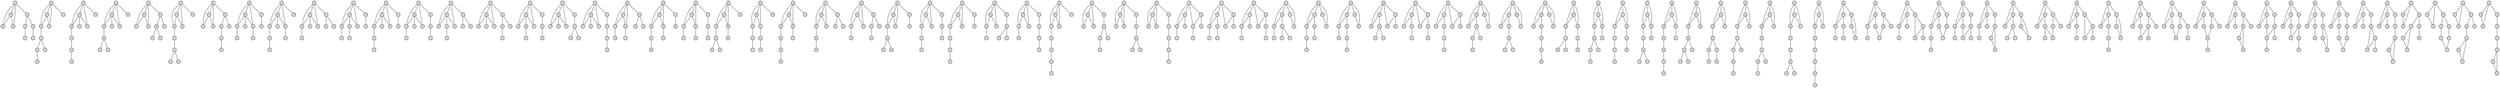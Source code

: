 graph
{
271[shape="circle",height=0.25,style="filled",label=""];
235[shape="circle",height=0.25,style="filled",label=""];
64[shape="circle",height=0.25,style="filled",label=""];
55[shape="circle",height=0.25,style="filled",label=""];
262[shape="circle",height=0.25,style="filled",label=""];
244[shape="circle",height=0.25,style="filled",label=""];
280[shape="circle",height=0.25,style="filled",label=""];
0[shape="circle",height=0.25,style="filled",label=""];
1[shape="circle",height=0.25,style="filled",label=""];
2[shape="circle",height=0.25,style="filled",label=""];
3[shape="circle",height=0.25,style="filled",label=""];
4[shape="circle",height=0.25,style="filled",label=""];
5[shape="circle",height=0.25,style="filled",label=""];
6[shape="circle",height=0.25,style="filled",label=""];
7[shape="circle",height=0.25,style="filled",label=""];
8[shape="circle",height=0.25,style="filled",label=""];
9[shape="circle",height=0.25,style="filled",label=""];
10[shape="circle",height=0.25,style="filled",label=""];
11[shape="circle",height=0.25,style="filled",label=""];
12[shape="circle",height=0.25,style="filled",label=""];
13[shape="circle",height=0.25,style="filled",label=""];
14[shape="circle",height=0.25,style="filled",label=""];
15[shape="circle",height=0.25,style="filled",label=""];
16[shape="circle",height=0.25,style="filled",label=""];
17[shape="circle",height=0.25,style="filled",label=""];
18[shape="circle",height=0.25,style="filled",label=""];
19[shape="circle",height=0.25,style="filled",label=""];
20[shape="circle",height=0.25,style="filled",label=""];
21[shape="circle",height=0.25,style="filled",label=""];
22[shape="circle",height=0.25,style="filled",label=""];
23[shape="circle",height=0.25,style="filled",label=""];
24[shape="circle",height=0.25,style="filled",label=""];
25[shape="circle",height=0.25,style="filled",label=""];
26[shape="circle",height=0.25,style="filled",label=""];
27[shape="circle",height=0.25,style="filled",label=""];
28[shape="circle",height=0.25,style="filled",label=""];
29[shape="circle",height=0.25,style="filled",label=""];
30[shape="circle",height=0.25,style="filled",label=""];
31[shape="circle",height=0.25,style="filled",label=""];
32[shape="circle",height=0.25,style="filled",label=""];
33[shape="circle",height=0.25,style="filled",label=""];
34[shape="circle",height=0.25,style="filled",label=""];
35[shape="circle",height=0.25,style="filled",label=""];
36[shape="circle",height=0.25,style="filled",label=""];
37[shape="circle",height=0.25,style="filled",label=""];
38[shape="circle",height=0.25,style="filled",label=""];
39[shape="circle",height=0.25,style="filled",label=""];
40[shape="circle",height=0.25,style="filled",label=""];
41[shape="circle",height=0.25,style="filled",label=""];
42[shape="circle",height=0.25,style="filled",label=""];
43[shape="circle",height=0.25,style="filled",label=""];
44[shape="circle",height=0.25,style="filled",label=""];
45[shape="circle",height=0.25,style="filled",label=""];
46[shape="circle",height=0.25,style="filled",label=""];
47[shape="circle",height=0.25,style="filled",label=""];
48[shape="circle",height=0.25,style="filled",label=""];
49[shape="circle",height=0.25,style="filled",label=""];
50[shape="circle",height=0.25,style="filled",label=""];
51[shape="circle",height=0.25,style="filled",label=""];
52[shape="circle",height=0.25,style="filled",label=""];
53[shape="circle",height=0.25,style="filled",label=""];
54[shape="circle",height=0.25,style="filled",label=""];
56[shape="circle",height=0.25,style="filled",label=""];
57[shape="circle",height=0.25,style="filled",label=""];
58[shape="circle",height=0.25,style="filled",label=""];
59[shape="circle",height=0.25,style="filled",label=""];
60[shape="circle",height=0.25,style="filled",label=""];
61[shape="circle",height=0.25,style="filled",label=""];
62[shape="circle",height=0.25,style="filled",label=""];
63[shape="circle",height=0.25,style="filled",label=""];
65[shape="circle",height=0.25,style="filled",label=""];
66[shape="circle",height=0.25,style="filled",label=""];
67[shape="circle",height=0.25,style="filled",label=""];
68[shape="circle",height=0.25,style="filled",label=""];
69[shape="circle",height=0.25,style="filled",label=""];
70[shape="circle",height=0.25,style="filled",label=""];
71[shape="circle",height=0.25,style="filled",label=""];
72[shape="circle",height=0.25,style="filled",label=""];
73[shape="circle",height=0.25,style="filled",label=""];
74[shape="circle",height=0.25,style="filled",label=""];
75[shape="circle",height=0.25,style="filled",label=""];
76[shape="circle",height=0.25,style="filled",label=""];
77[shape="circle",height=0.25,style="filled",label=""];
78[shape="circle",height=0.25,style="filled",label=""];
79[shape="circle",height=0.25,style="filled",label=""];
80[shape="circle",height=0.25,style="filled",label=""];
81[shape="circle",height=0.25,style="filled",label=""];
82[shape="circle",height=0.25,style="filled",label=""];
83[shape="circle",height=0.25,style="filled",label=""];
84[shape="circle",height=0.25,style="filled",label=""];
85[shape="circle",height=0.25,style="filled",label=""];
86[shape="circle",height=0.25,style="filled",label=""];
87[shape="circle",height=0.25,style="filled",label=""];
88[shape="circle",height=0.25,style="filled",label=""];
89[shape="circle",height=0.25,style="filled",label=""];
90[shape="circle",height=0.25,style="filled",label=""];
91[shape="circle",height=0.25,style="filled",label=""];
92[shape="circle",height=0.25,style="filled",label=""];
93[shape="circle",height=0.25,style="filled",label=""];
94[shape="circle",height=0.25,style="filled",label=""];
95[shape="circle",height=0.25,style="filled",label=""];
96[shape="circle",height=0.25,style="filled",label=""];
97[shape="circle",height=0.25,style="filled",label=""];
98[shape="circle",height=0.25,style="filled",label=""];
99[shape="circle",height=0.25,style="filled",label=""];
100[shape="circle",height=0.25,style="filled",label=""];
101[shape="circle",height=0.25,style="filled",label=""];
102[shape="circle",height=0.25,style="filled",label=""];
103[shape="circle",height=0.25,style="filled",label=""];
104[shape="circle",height=0.25,style="filled",label=""];
105[shape="circle",height=0.25,style="filled",label=""];
106[shape="circle",height=0.25,style="filled",label=""];
107[shape="circle",height=0.25,style="filled",label=""];
108[shape="circle",height=0.25,style="filled",label=""];
109[shape="circle",height=0.25,style="filled",label=""];
110[shape="circle",height=0.25,style="filled",label=""];
111[shape="circle",height=0.25,style="filled",label=""];
112[shape="circle",height=0.25,style="filled",label=""];
113[shape="circle",height=0.25,style="filled",label=""];
114[shape="circle",height=0.25,style="filled",label=""];
115[shape="circle",height=0.25,style="filled",label=""];
116[shape="circle",height=0.25,style="filled",label=""];
117[shape="circle",height=0.25,style="filled",label=""];
118[shape="circle",height=0.25,style="filled",label=""];
119[shape="circle",height=0.25,style="filled",label=""];
120[shape="circle",height=0.25,style="filled",label=""];
121[shape="circle",height=0.25,style="filled",label=""];
122[shape="circle",height=0.25,style="filled",label=""];
123[shape="circle",height=0.25,style="filled",label=""];
124[shape="circle",height=0.25,style="filled",label=""];
125[shape="circle",height=0.25,style="filled",label=""];
126[shape="circle",height=0.25,style="filled",label=""];
127[shape="circle",height=0.25,style="filled",label=""];
128[shape="circle",height=0.25,style="filled",label=""];
129[shape="circle",height=0.25,style="filled",label=""];
130[shape="circle",height=0.25,style="filled",label=""];
131[shape="circle",height=0.25,style="filled",label=""];
132[shape="circle",height=0.25,style="filled",label=""];
133[shape="circle",height=0.25,style="filled",label=""];
134[shape="circle",height=0.25,style="filled",label=""];
135[shape="circle",height=0.25,style="filled",label=""];
136[shape="circle",height=0.25,style="filled",label=""];
137[shape="circle",height=0.25,style="filled",label=""];
138[shape="circle",height=0.25,style="filled",label=""];
139[shape="circle",height=0.25,style="filled",label=""];
140[shape="circle",height=0.25,style="filled",label=""];
141[shape="circle",height=0.25,style="filled",label=""];
142[shape="circle",height=0.25,style="filled",label=""];
143[shape="circle",height=0.25,style="filled",label=""];
144[shape="circle",height=0.25,style="filled",label=""];
145[shape="circle",height=0.25,style="filled",label=""];
146[shape="circle",height=0.25,style="filled",label=""];
147[shape="circle",height=0.25,style="filled",label=""];
148[shape="circle",height=0.25,style="filled",label=""];
149[shape="circle",height=0.25,style="filled",label=""];
150[shape="circle",height=0.25,style="filled",label=""];
151[shape="circle",height=0.25,style="filled",label=""];
152[shape="circle",height=0.25,style="filled",label=""];
153[shape="circle",height=0.25,style="filled",label=""];
154[shape="circle",height=0.25,style="filled",label=""];
155[shape="circle",height=0.25,style="filled",label=""];
156[shape="circle",height=0.25,style="filled",label=""];
157[shape="circle",height=0.25,style="filled",label=""];
158[shape="circle",height=0.25,style="filled",label=""];
159[shape="circle",height=0.25,style="filled",label=""];
160[shape="circle",height=0.25,style="filled",label=""];
161[shape="circle",height=0.25,style="filled",label=""];
162[shape="circle",height=0.25,style="filled",label=""];
163[shape="circle",height=0.25,style="filled",label=""];
164[shape="circle",height=0.25,style="filled",label=""];
165[shape="circle",height=0.25,style="filled",label=""];
166[shape="circle",height=0.25,style="filled",label=""];
167[shape="circle",height=0.25,style="filled",label=""];
168[shape="circle",height=0.25,style="filled",label=""];
169[shape="circle",height=0.25,style="filled",label=""];
170[shape="circle",height=0.25,style="filled",label=""];
171[shape="circle",height=0.25,style="filled",label=""];
172[shape="circle",height=0.25,style="filled",label=""];
173[shape="circle",height=0.25,style="filled",label=""];
174[shape="circle",height=0.25,style="filled",label=""];
175[shape="circle",height=0.25,style="filled",label=""];
176[shape="circle",height=0.25,style="filled",label=""];
177[shape="circle",height=0.25,style="filled",label=""];
178[shape="circle",height=0.25,style="filled",label=""];
179[shape="circle",height=0.25,style="filled",label=""];
180[shape="circle",height=0.25,style="filled",label=""];
181[shape="circle",height=0.25,style="filled",label=""];
182[shape="circle",height=0.25,style="filled",label=""];
183[shape="circle",height=0.25,style="filled",label=""];
184[shape="circle",height=0.25,style="filled",label=""];
185[shape="circle",height=0.25,style="filled",label=""];
186[shape="circle",height=0.25,style="filled",label=""];
187[shape="circle",height=0.25,style="filled",label=""];
188[shape="circle",height=0.25,style="filled",label=""];
189[shape="circle",height=0.25,style="filled",label=""];
190[shape="circle",height=0.25,style="filled",label=""];
191[shape="circle",height=0.25,style="filled",label=""];
192[shape="circle",height=0.25,style="filled",label=""];
193[shape="circle",height=0.25,style="filled",label=""];
194[shape="circle",height=0.25,style="filled",label=""];
195[shape="circle",height=0.25,style="filled",label=""];
196[shape="circle",height=0.25,style="filled",label=""];
197[shape="circle",height=0.25,style="filled",label=""];
198[shape="circle",height=0.25,style="filled",label=""];
199[shape="circle",height=0.25,style="filled",label=""];
200[shape="circle",height=0.25,style="filled",label=""];
201[shape="circle",height=0.25,style="filled",label=""];
202[shape="circle",height=0.25,style="filled",label=""];
203[shape="circle",height=0.25,style="filled",label=""];
204[shape="circle",height=0.25,style="filled",label=""];
205[shape="circle",height=0.25,style="filled",label=""];
206[shape="circle",height=0.25,style="filled",label=""];
207[shape="circle",height=0.25,style="filled",label=""];
208[shape="circle",height=0.25,style="filled",label=""];
209[shape="circle",height=0.25,style="filled",label=""];
210[shape="circle",height=0.25,style="filled",label=""];
211[shape="circle",height=0.25,style="filled",label=""];
212[shape="circle",height=0.25,style="filled",label=""];
213[shape="circle",height=0.25,style="filled",label=""];
214[shape="circle",height=0.25,style="filled",label=""];
215[shape="circle",height=0.25,style="filled",label=""];
216[shape="circle",height=0.25,style="filled",label=""];
217[shape="circle",height=0.25,style="filled",label=""];
218[shape="circle",height=0.25,style="filled",label=""];
219[shape="circle",height=0.25,style="filled",label=""];
220[shape="circle",height=0.25,style="filled",label=""];
221[shape="circle",height=0.25,style="filled",label=""];
222[shape="circle",height=0.25,style="filled",label=""];
223[shape="circle",height=0.25,style="filled",label=""];
224[shape="circle",height=0.25,style="filled",label=""];
225[shape="circle",height=0.25,style="filled",label=""];
226[shape="circle",height=0.25,style="filled",label=""];
227[shape="circle",height=0.25,style="filled",label=""];
228[shape="circle",height=0.25,style="filled",label=""];
229[shape="circle",height=0.25,style="filled",label=""];
230[shape="circle",height=0.25,style="filled",label=""];
231[shape="circle",height=0.25,style="filled",label=""];
232[shape="circle",height=0.25,style="filled",label=""];
233[shape="circle",height=0.25,style="filled",label=""];
234[shape="circle",height=0.25,style="filled",label=""];
236[shape="circle",height=0.25,style="filled",label=""];
237[shape="circle",height=0.25,style="filled",label=""];
238[shape="circle",height=0.25,style="filled",label=""];
239[shape="circle",height=0.25,style="filled",label=""];
240[shape="circle",height=0.25,style="filled",label=""];
241[shape="circle",height=0.25,style="filled",label=""];
242[shape="circle",height=0.25,style="filled",label=""];
243[shape="circle",height=0.25,style="filled",label=""];
245[shape="circle",height=0.25,style="filled",label=""];
246[shape="circle",height=0.25,style="filled",label=""];
247[shape="circle",height=0.25,style="filled",label=""];
248[shape="circle",height=0.25,style="filled",label=""];
249[shape="circle",height=0.25,style="filled",label=""];
250[shape="circle",height=0.25,style="filled",label=""];
251[shape="circle",height=0.25,style="filled",label=""];
252[shape="circle",height=0.25,style="filled",label=""];
253[shape="circle",height=0.25,style="filled",label=""];
254[shape="circle",height=0.25,style="filled",label=""];
255[shape="circle",height=0.25,style="filled",label=""];
256[shape="circle",height=0.25,style="filled",label=""];
257[shape="circle",height=0.25,style="filled",label=""];
258[shape="circle",height=0.25,style="filled",label=""];
259[shape="circle",height=0.25,style="filled",label=""];
260[shape="circle",height=0.25,style="filled",label=""];
261[shape="circle",height=0.25,style="filled",label=""];
263[shape="circle",height=0.25,style="filled",label=""];
264[shape="circle",height=0.25,style="filled",label=""];
265[shape="circle",height=0.25,style="filled",label=""];
266[shape="circle",height=0.25,style="filled",label=""];
267[shape="circle",height=0.25,style="filled",label=""];
268[shape="circle",height=0.25,style="filled",label=""];
269[shape="circle",height=0.25,style="filled",label=""];
270[shape="circle",height=0.25,style="filled",label=""];
272[shape="circle",height=0.25,style="filled",label=""];
273[shape="circle",height=0.25,style="filled",label=""];
274[shape="circle",height=0.25,style="filled",label=""];
275[shape="circle",height=0.25,style="filled",label=""];
276[shape="circle",height=0.25,style="filled",label=""];
277[shape="circle",height=0.25,style="filled",label=""];
278[shape="circle",height=0.25,style="filled",label=""];
279[shape="circle",height=0.25,style="filled",label=""];
281[shape="circle",height=0.25,style="filled",label=""];
282[shape="circle",height=0.25,style="filled",label=""];
283[shape="circle",height=0.25,style="filled",label=""];
284[shape="circle",height=0.25,style="filled",label=""];
285[shape="circle",height=0.25,style="filled",label=""];
286[shape="circle",height=0.25,style="filled",label=""];
287[shape="circle",height=0.25,style="filled",label=""];
288[shape="circle",height=0.25,style="filled",label=""];
289[shape="circle",height=0.25,style="filled",label=""];
290[shape="circle",height=0.25,style="filled",label=""];
291[shape="circle",height=0.25,style="filled",label=""];
292[shape="circle",height=0.25,style="filled",label=""];
293[shape="circle",height=0.25,style="filled",label=""];
294[shape="circle",height=0.25,style="filled",label=""];
295[shape="circle",height=0.25,style="filled",label=""];
296[shape="circle",height=0.25,style="filled",label=""];
297[shape="circle",height=0.25,style="filled",label=""];
298[shape="circle",height=0.25,style="filled",label=""];
299[shape="circle",height=0.25,style="filled",label=""];
300[shape="circle",height=0.25,style="filled",label=""];
301[shape="circle",height=0.25,style="filled",label=""];
302[shape="circle",height=0.25,style="filled",label=""];
303[shape="circle",height=0.25,style="filled",label=""];
304[shape="circle",height=0.25,style="filled",label=""];
305[shape="circle",height=0.25,style="filled",label=""];
306[shape="circle",height=0.25,style="filled",label=""];
307[shape="circle",height=0.25,style="filled",label=""];
308[shape="circle",height=0.25,style="filled",label=""];
309[shape="circle",height=0.25,style="filled",label=""];
310[shape="circle",height=0.25,style="filled",label=""];
311[shape="circle",height=0.25,style="filled",label=""];
312[shape="circle",height=0.25,style="filled",label=""];
313[shape="circle",height=0.25,style="filled",label=""];
314[shape="circle",height=0.25,style="filled",label=""];
315[shape="circle",height=0.25,style="filled",label=""];
316[shape="circle",height=0.25,style="filled",label=""];
317[shape="circle",height=0.25,style="filled",label=""];
318[shape="circle",height=0.25,style="filled",label=""];
319[shape="circle",height=0.25,style="filled",label=""];
320[shape="circle",height=0.25,style="filled",label=""];
321[shape="circle",height=0.25,style="filled",label=""];
322[shape="circle",height=0.25,style="filled",label=""];
323[shape="circle",height=0.25,style="filled",label=""];
324[shape="circle",height=0.25,style="filled",label=""];
325[shape="circle",height=0.25,style="filled",label=""];
326[shape="circle",height=0.25,style="filled",label=""];
327[shape="circle",height=0.25,style="filled",label=""];
328[shape="circle",height=0.25,style="filled",label=""];
329[shape="circle",height=0.25,style="filled",label=""];
330[shape="circle",height=0.25,style="filled",label=""];
331[shape="circle",height=0.25,style="filled",label=""];
332[shape="circle",height=0.25,style="filled",label=""];
333[shape="circle",height=0.25,style="filled",label=""];
334[shape="circle",height=0.25,style="filled",label=""];
335[shape="circle",height=0.25,style="filled",label=""];
336[shape="circle",height=0.25,style="filled",label=""];
337[shape="circle",height=0.25,style="filled",label=""];
338[shape="circle",height=0.25,style="filled",label=""];
339[shape="circle",height=0.25,style="filled",label=""];
340[shape="circle",height=0.25,style="filled",label=""];
341[shape="circle",height=0.25,style="filled",label=""];
342[shape="circle",height=0.25,style="filled",label=""];
343[shape="circle",height=0.25,style="filled",label=""];
344[shape="circle",height=0.25,style="filled",label=""];
345[shape="circle",height=0.25,style="filled",label=""];
346[shape="circle",height=0.25,style="filled",label=""];
347[shape="circle",height=0.25,style="filled",label=""];
348[shape="circle",height=0.25,style="filled",label=""];
349[shape="circle",height=0.25,style="filled",label=""];
350[shape="circle",height=0.25,style="filled",label=""];
351[shape="circle",height=0.25,style="filled",label=""];
352[shape="circle",height=0.25,style="filled",label=""];
353[shape="circle",height=0.25,style="filled",label=""];
354[shape="circle",height=0.25,style="filled",label=""];
355[shape="circle",height=0.25,style="filled",label=""];
356[shape="circle",height=0.25,style="filled",label=""];
357[shape="circle",height=0.25,style="filled",label=""];
358[shape="circle",height=0.25,style="filled",label=""];
359[shape="circle",height=0.25,style="filled",label=""];
360[shape="circle",height=0.25,style="filled",label=""];
361[shape="circle",height=0.25,style="filled",label=""];
362[shape="circle",height=0.25,style="filled",label=""];
363[shape="circle",height=0.25,style="filled",label=""];
364[shape="circle",height=0.25,style="filled",label=""];
365[shape="circle",height=0.25,style="filled",label=""];
366[shape="circle",height=0.25,style="filled",label=""];
367[shape="circle",height=0.25,style="filled",label=""];
368[shape="circle",height=0.25,style="filled",label=""];
369[shape="circle",height=0.25,style="filled",label=""];
370[shape="circle",height=0.25,style="filled",label=""];
371[shape="circle",height=0.25,style="filled",label=""];
372[shape="circle",height=0.25,style="filled",label=""];
373[shape="circle",height=0.25,style="filled",label=""];
374[shape="circle",height=0.25,style="filled",label=""];
375[shape="circle",height=0.25,style="filled",label=""];
376[shape="circle",height=0.25,style="filled",label=""];
377[shape="circle",height=0.25,style="filled",label=""];
378[shape="circle",height=0.25,style="filled",label=""];
379[shape="circle",height=0.25,style="filled",label=""];
380[shape="circle",height=0.25,style="filled",label=""];
381[shape="circle",height=0.25,style="filled",label=""];
382[shape="circle",height=0.25,style="filled",label=""];
383[shape="circle",height=0.25,style="filled",label=""];
384[shape="circle",height=0.25,style="filled",label=""];
385[shape="circle",height=0.25,style="filled",label=""];
386[shape="circle",height=0.25,style="filled",label=""];
387[shape="circle",height=0.25,style="filled",label=""];
388[shape="circle",height=0.25,style="filled",label=""];
389[shape="circle",height=0.25,style="filled",label=""];
390[shape="circle",height=0.25,style="filled",label=""];
391[shape="circle",height=0.25,style="filled",label=""];
392[shape="circle",height=0.25,style="filled",label=""];
393[shape="circle",height=0.25,style="filled",label=""];
394[shape="circle",height=0.25,style="filled",label=""];
395[shape="circle",height=0.25,style="filled",label=""];
396[shape="circle",height=0.25,style="filled",label=""];
397[shape="circle",height=0.25,style="filled",label=""];
398[shape="circle",height=0.25,style="filled",label=""];
399[shape="circle",height=0.25,style="filled",label=""];
400[shape="circle",height=0.25,style="filled",label=""];
401[shape="circle",height=0.25,style="filled",label=""];
402[shape="circle",height=0.25,style="filled",label=""];
403[shape="circle",height=0.25,style="filled",label=""];
404[shape="circle",height=0.25,style="filled",label=""];
405[shape="circle",height=0.25,style="filled",label=""];
406[shape="circle",height=0.25,style="filled",label=""];
407[shape="circle",height=0.25,style="filled",label=""];
408[shape="circle",height=0.25,style="filled",label=""];
409[shape="circle",height=0.25,style="filled",label=""];
410[shape="circle",height=0.25,style="filled",label=""];
411[shape="circle",height=0.25,style="filled",label=""];
412[shape="circle",height=0.25,style="filled",label=""];
413[shape="circle",height=0.25,style="filled",label=""];
414[shape="circle",height=0.25,style="filled",label=""];
415[shape="circle",height=0.25,style="filled",label=""];
416[shape="circle",height=0.25,style="filled",label=""];
417[shape="circle",height=0.25,style="filled",label=""];
418[shape="circle",height=0.25,style="filled",label=""];
419[shape="circle",height=0.25,style="filled",label=""];
420[shape="circle",height=0.25,style="filled",label=""];
421[shape="circle",height=0.25,style="filled",label=""];
422[shape="circle",height=0.25,style="filled",label=""];
423[shape="circle",height=0.25,style="filled",label=""];
424[shape="circle",height=0.25,style="filled",label=""];
425[shape="circle",height=0.25,style="filled",label=""];
426[shape="circle",height=0.25,style="filled",label=""];
427[shape="circle",height=0.25,style="filled",label=""];
428[shape="circle",height=0.25,style="filled",label=""];
429[shape="circle",height=0.25,style="filled",label=""];
430[shape="circle",height=0.25,style="filled",label=""];
431[shape="circle",height=0.25,style="filled",label=""];
432[shape="circle",height=0.25,style="filled",label=""];
433[shape="circle",height=0.25,style="filled",label=""];
434[shape="circle",height=0.25,style="filled",label=""];
435[shape="circle",height=0.25,style="filled",label=""];
436[shape="circle",height=0.25,style="filled",label=""];
437[shape="circle",height=0.25,style="filled",label=""];
438[shape="circle",height=0.25,style="filled",label=""];
439[shape="circle",height=0.25,style="filled",label=""];
440[shape="circle",height=0.25,style="filled",label=""];
441[shape="circle",height=0.25,style="filled",label=""];
442[shape="circle",height=0.25,style="filled",label=""];
443[shape="circle",height=0.25,style="filled",label=""];
444[shape="circle",height=0.25,style="filled",label=""];
445[shape="circle",height=0.25,style="filled",label=""];
446[shape="circle",height=0.25,style="filled",label=""];
447[shape="circle",height=0.25,style="filled",label=""];
448[shape="circle",height=0.25,style="filled",label=""];
449[shape="circle",height=0.25,style="filled",label=""];
450[shape="circle",height=0.25,style="filled",label=""];
451[shape="circle",height=0.25,style="filled",label=""];
452[shape="circle",height=0.25,style="filled",label=""];
453[shape="circle",height=0.25,style="filled",label=""];
454[shape="circle",height=0.25,style="filled",label=""];
455[shape="circle",height=0.25,style="filled",label=""];
456[shape="circle",height=0.25,style="filled",label=""];
457[shape="circle",height=0.25,style="filled",label=""];
458[shape="circle",height=0.25,style="filled",label=""];
459[shape="circle",height=0.25,style="filled",label=""];
460[shape="circle",height=0.25,style="filled",label=""];
461[shape="circle",height=0.25,style="filled",label=""];
462[shape="circle",height=0.25,style="filled",label=""];
463[shape="circle",height=0.25,style="filled",label=""];
464[shape="circle",height=0.25,style="filled",label=""];
465[shape="circle",height=0.25,style="filled",label=""];
466[shape="circle",height=0.25,style="filled",label=""];
467[shape="circle",height=0.25,style="filled",label=""];
468[shape="circle",height=0.25,style="filled",label=""];
469[shape="circle",height=0.25,style="filled",label=""];
470[shape="circle",height=0.25,style="filled",label=""];
471[shape="circle",height=0.25,style="filled",label=""];
472[shape="circle",height=0.25,style="filled",label=""];
473[shape="circle",height=0.25,style="filled",label=""];
474[shape="circle",height=0.25,style="filled",label=""];
475[shape="circle",height=0.25,style="filled",label=""];
476[shape="circle",height=0.25,style="filled",label=""];
477[shape="circle",height=0.25,style="filled",label=""];
478[shape="circle",height=0.25,style="filled",label=""];
479[shape="circle",height=0.25,style="filled",label=""];
480[shape="circle",height=0.25,style="filled",label=""];
481[shape="circle",height=0.25,style="filled",label=""];
482[shape="circle",height=0.25,style="filled",label=""];
483[shape="circle",height=0.25,style="filled",label=""];
484[shape="circle",height=0.25,style="filled",label=""];
485[shape="circle",height=0.25,style="filled",label=""];
486[shape="circle",height=0.25,style="filled",label=""];
487[shape="circle",height=0.25,style="filled",label=""];
488[shape="circle",height=0.25,style="filled",label=""];
489[shape="circle",height=0.25,style="filled",label=""];
490[shape="circle",height=0.25,style="filled",label=""];
491[shape="circle",height=0.25,style="filled",label=""];
492[shape="circle",height=0.25,style="filled",label=""];
493[shape="circle",height=0.25,style="filled",label=""];
494[shape="circle",height=0.25,style="filled",label=""];
495[shape="circle",height=0.25,style="filled",label=""];
496[shape="circle",height=0.25,style="filled",label=""];
497[shape="circle",height=0.25,style="filled",label=""];
498[shape="circle",height=0.25,style="filled",label=""];
499[shape="circle",height=0.25,style="filled",label=""];
500[shape="circle",height=0.25,style="filled",label=""];
501[shape="circle",height=0.25,style="filled",label=""];
502[shape="circle",height=0.25,style="filled",label=""];
503[shape="circle",height=0.25,style="filled",label=""];
504[shape="circle",height=0.25,style="filled",label=""];
505[shape="circle",height=0.25,style="filled",label=""];
506[shape="circle",height=0.25,style="filled",label=""];
507[shape="circle",height=0.25,style="filled",label=""];
508[shape="circle",height=0.25,style="filled",label=""];
509[shape="circle",height=0.25,style="filled",label=""];
510[shape="circle",height=0.25,style="filled",label=""];
511[shape="circle",height=0.25,style="filled",label=""];
512[shape="circle",height=0.25,style="filled",label=""];
513[shape="circle",height=0.25,style="filled",label=""];
514[shape="circle",height=0.25,style="filled",label=""];
515[shape="circle",height=0.25,style="filled",label=""];
516[shape="circle",height=0.25,style="filled",label=""];
517[shape="circle",height=0.25,style="filled",label=""];
518[shape="circle",height=0.25,style="filled",label=""];
519[shape="circle",height=0.25,style="filled",label=""];
520[shape="circle",height=0.25,style="filled",label=""];
521[shape="circle",height=0.25,style="filled",label=""];
522[shape="circle",height=0.25,style="filled",label=""];
523[shape="circle",height=0.25,style="filled",label=""];
524[shape="circle",height=0.25,style="filled",label=""];
525[shape="circle",height=0.25,style="filled",label=""];
526[shape="circle",height=0.25,style="filled",label=""];
527[shape="circle",height=0.25,style="filled",label=""];
528[shape="circle",height=0.25,style="filled",label=""];
529[shape="circle",height=0.25,style="filled",label=""];
530[shape="circle",height=0.25,style="filled",label=""];
531[shape="circle",height=0.25,style="filled",label=""];
532[shape="circle",height=0.25,style="filled",label=""];
533[shape="circle",height=0.25,style="filled",label=""];
534[shape="circle",height=0.25,style="filled",label=""];
535[shape="circle",height=0.25,style="filled",label=""];
536[shape="circle",height=0.25,style="filled",label=""];
537[shape="circle",height=0.25,style="filled",label=""];
538[shape="circle",height=0.25,style="filled",label=""];
539[shape="circle",height=0.25,style="filled",label=""];
540[shape="circle",height=0.25,style="filled",label=""];
541[shape="circle",height=0.25,style="filled",label=""];
542[shape="circle",height=0.25,style="filled",label=""];
543[shape="circle",height=0.25,style="filled",label=""];
544[shape="circle",height=0.25,style="filled",label=""];
545[shape="circle",height=0.25,style="filled",label=""];
546[shape="circle",height=0.25,style="filled",label=""];
547[shape="circle",height=0.25,style="filled",label=""];
548[shape="circle",height=0.25,style="filled",label=""];
549[shape="circle",height=0.25,style="filled",label=""];
550[shape="circle",height=0.25,style="filled",label=""];
551[shape="circle",height=0.25,style="filled",label=""];
552[shape="circle",height=0.25,style="filled",label=""];
553[shape="circle",height=0.25,style="filled",label=""];
554[shape="circle",height=0.25,style="filled",label=""];
555[shape="circle",height=0.25,style="filled",label=""];
556[shape="circle",height=0.25,style="filled",label=""];
557[shape="circle",height=0.25,style="filled",label=""];
558[shape="circle",height=0.25,style="filled",label=""];
559[shape="circle",height=0.25,style="filled",label=""];
560[shape="circle",height=0.25,style="filled",label=""];
561[shape="circle",height=0.25,style="filled",label=""];
562[shape="circle",height=0.25,style="filled",label=""];
563[shape="circle",height=0.25,style="filled",label=""];
564[shape="circle",height=0.25,style="filled",label=""];
565[shape="circle",height=0.25,style="filled",label=""];
566[shape="circle",height=0.25,style="filled",label=""];
567[shape="circle",height=0.25,style="filled",label=""];
568[shape="circle",height=0.25,style="filled",label=""];
569[shape="circle",height=0.25,style="filled",label=""];
570[shape="circle",height=0.25,style="filled",label=""];
571[shape="circle",height=0.25,style="filled",label=""];
572[shape="circle",height=0.25,style="filled",label=""];
573[shape="circle",height=0.25,style="filled",label=""];
574[shape="circle",height=0.25,style="filled",label=""];
575[shape="circle",height=0.25,style="filled",label=""];
576[shape="circle",height=0.25,style="filled",label=""];
577[shape="circle",height=0.25,style="filled",label=""];
578[shape="circle",height=0.25,style="filled",label=""];
579[shape="circle",height=0.25,style="filled",label=""];
580[shape="circle",height=0.25,style="filled",label=""];
581[shape="circle",height=0.25,style="filled",label=""];
582[shape="circle",height=0.25,style="filled",label=""];
583[shape="circle",height=0.25,style="filled",label=""];
584[shape="circle",height=0.25,style="filled",label=""];
585[shape="circle",height=0.25,style="filled",label=""];
586[shape="circle",height=0.25,style="filled",label=""];
587[shape="circle",height=0.25,style="filled",label=""];
588[shape="circle",height=0.25,style="filled",label=""];
589[shape="circle",height=0.25,style="filled",label=""];
590[shape="circle",height=0.25,style="filled",label=""];
591[shape="circle",height=0.25,style="filled",label=""];
592[shape="circle",height=0.25,style="filled",label=""];
593[shape="circle",height=0.25,style="filled",label=""];
594[shape="circle",height=0.25,style="filled",label=""];
595[shape="circle",height=0.25,style="filled",label=""];
596[shape="circle",height=0.25,style="filled",label=""];
597[shape="circle",height=0.25,style="filled",label=""];
598[shape="circle",height=0.25,style="filled",label=""];
599[shape="circle",height=0.25,style="filled",label=""];
600[shape="circle",height=0.25,style="filled",label=""];
601[shape="circle",height=0.25,style="filled",label=""];
602[shape="circle",height=0.25,style="filled",label=""];
603[shape="circle",height=0.25,style="filled",label=""];
604[shape="circle",height=0.25,style="filled",label=""];
605[shape="circle",height=0.25,style="filled",label=""];
606[shape="circle",height=0.25,style="filled",label=""];
607[shape="circle",height=0.25,style="filled",label=""];
608[shape="circle",height=0.25,style="filled",label=""];
609[shape="circle",height=0.25,style="filled",label=""];
610[shape="circle",height=0.25,style="filled",label=""];
611[shape="circle",height=0.25,style="filled",label=""];
612[shape="circle",height=0.25,style="filled",label=""];
613[shape="circle",height=0.25,style="filled",label=""];
614[shape="circle",height=0.25,style="filled",label=""];
615[shape="circle",height=0.25,style="filled",label=""];
616[shape="circle",height=0.25,style="filled",label=""];
617[shape="circle",height=0.25,style="filled",label=""];
618[shape="circle",height=0.25,style="filled",label=""];
619[shape="circle",height=0.25,style="filled",label=""];
620[shape="circle",height=0.25,style="filled",label=""];
621[shape="circle",height=0.25,style="filled",label=""];
622[shape="circle",height=0.25,style="filled",label=""];
623[shape="circle",height=0.25,style="filled",label=""];
624[shape="circle",height=0.25,style="filled",label=""];
625[shape="circle",height=0.25,style="filled",label=""];
626[shape="circle",height=0.25,style="filled",label=""];
627[shape="circle",height=0.25,style="filled",label=""];
628[shape="circle",height=0.25,style="filled",label=""];
629[shape="circle",height=0.25,style="filled",label=""];
630[shape="circle",height=0.25,style="filled",label=""];
631[shape="circle",height=0.25,style="filled",label=""];
632[shape="circle",height=0.25,style="filled",label=""];
633[shape="circle",height=0.25,style="filled",label=""];
634[shape="circle",height=0.25,style="filled",label=""];
635[shape="circle",height=0.25,style="filled",label=""];
636[shape="circle",height=0.25,style="filled",label=""];
637[shape="circle",height=0.25,style="filled",label=""];
638[shape="circle",height=0.25,style="filled",label=""];
639[shape="circle",height=0.25,style="filled",label=""];
640[shape="circle",height=0.25,style="filled",label=""];
641[shape="circle",height=0.25,style="filled",label=""];
642[shape="circle",height=0.25,style="filled",label=""];
643[shape="circle",height=0.25,style="filled",label=""];
644[shape="circle",height=0.25,style="filled",label=""];
645[shape="circle",height=0.25,style="filled",label=""];
646[shape="circle",height=0.25,style="filled",label=""];
647[shape="circle",height=0.25,style="filled",label=""];
648[shape="circle",height=0.25,style="filled",label=""];
649[shape="circle",height=0.25,style="filled",label=""];
650[shape="circle",height=0.25,style="filled",label=""];
651[shape="circle",height=0.25,style="filled",label=""];
652[shape="circle",height=0.25,style="filled",label=""];
653[shape="circle",height=0.25,style="filled",label=""];
654[shape="circle",height=0.25,style="filled",label=""];
655[shape="circle",height=0.25,style="filled",label=""];
656[shape="circle",height=0.25,style="filled",label=""];
657[shape="circle",height=0.25,style="filled",label=""];
658[shape="circle",height=0.25,style="filled",label=""];
659[shape="circle",height=0.25,style="filled",label=""];
660[shape="circle",height=0.25,style="filled",label=""];
661[shape="circle",height=0.25,style="filled",label=""];
662[shape="circle",height=0.25,style="filled",label=""];
663[shape="circle",height=0.25,style="filled",label=""];
664[shape="circle",height=0.25,style="filled",label=""];
665[shape="circle",height=0.25,style="filled",label=""];
666[shape="circle",height=0.25,style="filled",label=""];
667[shape="circle",height=0.25,style="filled",label=""];
668[shape="circle",height=0.25,style="filled",label=""];
669[shape="circle",height=0.25,style="filled",label=""];
670[shape="circle",height=0.25,style="filled",label=""];
671[shape="circle",height=0.25,style="filled",label=""];
672[shape="circle",height=0.25,style="filled",label=""];
673[shape="circle",height=0.25,style="filled",label=""];
674[shape="circle",height=0.25,style="filled",label=""];
675[shape="circle",height=0.25,style="filled",label=""];
676[shape="circle",height=0.25,style="filled",label=""];
677[shape="circle",height=0.25,style="filled",label=""];
678[shape="circle",height=0.25,style="filled",label=""];
679[shape="circle",height=0.25,style="filled",label=""];
680[shape="circle",height=0.25,style="filled",label=""];
681[shape="circle",height=0.25,style="filled",label=""];
682[shape="circle",height=0.25,style="filled",label=""];
683[shape="circle",height=0.25,style="filled",label=""];
684[shape="circle",height=0.25,style="filled",label=""];
685[shape="circle",height=0.25,style="filled",label=""];
686[shape="circle",height=0.25,style="filled",label=""];
687[shape="circle",height=0.25,style="filled",label=""];
688[shape="circle",height=0.25,style="filled",label=""];
689[shape="circle",height=0.25,style="filled",label=""];
690[shape="circle",height=0.25,style="filled",label=""];
691[shape="circle",height=0.25,style="filled",label=""];
692[shape="circle",height=0.25,style="filled",label=""];
693[shape="circle",height=0.25,style="filled",label=""];
694[shape="circle",height=0.25,style="filled",label=""];
695[shape="circle",height=0.25,style="filled",label=""];
696[shape="circle",height=0.25,style="filled",label=""];
697[shape="circle",height=0.25,style="filled",label=""];
698[shape="circle",height=0.25,style="filled",label=""];
699[shape="circle",height=0.25,style="filled",label=""];
700[shape="circle",height=0.25,style="filled",label=""];
701[shape="circle",height=0.25,style="filled",label=""];
702[shape="circle",height=0.25,style="filled",label=""];
703[shape="circle",height=0.25,style="filled",label=""];
704[shape="circle",height=0.25,style="filled",label=""];
705[shape="circle",height=0.25,style="filled",label=""];
706[shape="circle",height=0.25,style="filled",label=""];
707[shape="circle",height=0.25,style="filled",label=""];
708[shape="circle",height=0.25,style="filled",label=""];
709[shape="circle",height=0.25,style="filled",label=""];
710[shape="circle",height=0.25,style="filled",label=""];
711[shape="circle",height=0.25,style="filled",label=""];
712[shape="circle",height=0.25,style="filled",label=""];
713[shape="circle",height=0.25,style="filled",label=""];
714[shape="circle",height=0.25,style="filled",label=""];
715[shape="circle",height=0.25,style="filled",label=""];
716[shape="circle",height=0.25,style="filled",label=""];
717[shape="circle",height=0.25,style="filled",label=""];
718[shape="circle",height=0.25,style="filled",label=""];
719[shape="circle",height=0.25,style="filled",label=""];
720[shape="circle",height=0.25,style="filled",label=""];
721[shape="circle",height=0.25,style="filled",label=""];
722[shape="circle",height=0.25,style="filled",label=""];
723[shape="circle",height=0.25,style="filled",label=""];
724[shape="circle",height=0.25,style="filled",label=""];
725[shape="circle",height=0.25,style="filled",label=""];
726[shape="circle",height=0.25,style="filled",label=""];
727[shape="circle",height=0.25,style="filled",label=""];
728[shape="circle",height=0.25,style="filled",label=""];
729[shape="circle",height=0.25,style="filled",label=""];
730[shape="circle",height=0.25,style="filled",label=""];
731[shape="circle",height=0.25,style="filled",label=""];
732[shape="circle",height=0.25,style="filled",label=""];
733[shape="circle",height=0.25,style="filled",label=""];
734[shape="circle",height=0.25,style="filled",label=""];
735[shape="circle",height=0.25,style="filled",label=""];
736[shape="circle",height=0.25,style="filled",label=""];
737[shape="circle",height=0.25,style="filled",label=""];
0--1;0--2;0--3;0--4;1--2;1--3;1--5;2--6;3--7;4--8;9--10;9--11;9--12;9--13;10--11;10--12;10--14;11--15;12--16;15--17;18--19;18--20;18--21;18--22;19--20;19--21;19--23;20--24;22--25;22--26;27--28;27--29;27--30;27--31;28--29;28--30;28--32;29--33;31--34;32--35;36--37;36--38;36--39;36--40;37--38;37--39;37--41;38--42;40--43;42--44;45--46;45--47;45--48;45--49;46--47;46--48;46--50;47--51;49--52;52--53;54--55;54--56;54--57;54--58;55--56;55--57;55--59;56--60;60--61;60--62;63--64;63--65;63--66;63--67;64--65;64--66;64--68;65--69;69--70;70--71;72--73;72--74;72--75;72--76;73--74;73--75;73--77;76--78;76--79;77--80;81--82;81--83;81--84;81--85;82--83;82--84;82--86;85--87;85--88;87--89;90--91;90--92;90--93;90--94;91--92;91--93;91--95;94--96;95--97;96--98;99--100;99--101;99--102;99--103;100--101;100--102;100--104;103--105;105--106;105--107;108--109;108--110;108--111;108--112;109--110;109--111;109--113;112--114;114--115;115--116;117--118;117--119;117--120;117--121;118--119;118--120;119--122;120--123;121--124;121--125;126--127;126--128;126--129;126--130;127--128;127--129;128--131;129--132;130--133;131--134;135--136;135--137;135--138;135--139;136--137;136--138;137--140;138--141;139--142;142--143;144--145;144--146;144--147;144--148;145--146;145--147;146--149;147--150;149--151;149--152;153--154;153--155;153--156;153--157;154--155;154--156;155--158;156--159;158--160;159--161;162--163;162--164;162--165;162--166;163--164;163--165;164--167;165--168;167--169;169--170;171--172;171--173;171--174;171--175;172--173;172--174;173--176;175--177;175--178;176--179;180--181;180--182;180--183;180--184;181--182;181--183;182--185;184--186;184--187;186--188;189--190;189--191;189--192;189--193;190--191;190--192;191--194;193--195;194--196;194--197;198--199;198--200;198--201;198--202;199--200;199--201;200--203;202--204;203--205;204--206;207--208;207--209;207--210;207--211;208--209;208--210;209--212;211--213;212--214;214--215;216--217;216--218;216--219;216--220;217--218;217--219;218--221;220--222;222--223;222--224;225--226;225--227;225--228;225--229;226--227;226--228;227--230;229--231;231--232;232--233;234--235;234--236;234--237;234--238;235--236;235--237;236--239;239--240;239--241;240--242;243--244;243--245;243--246;243--247;244--245;244--246;245--248;248--249;249--250;249--251;252--253;252--254;252--255;252--256;253--254;253--255;254--257;257--258;258--259;259--260;261--262;261--263;261--264;261--265;262--263;262--264;265--266;265--267;266--268;266--269;270--271;270--272;270--273;270--274;271--272;271--273;274--275;274--276;275--277;276--278;279--280;279--281;279--282;279--283;280--281;280--282;283--284;283--285;284--286;286--287;288--289;288--290;288--291;288--292;289--290;289--291;292--293;293--294;293--295;294--296;297--298;297--299;297--300;297--301;298--299;298--300;301--302;302--303;303--304;303--305;306--307;306--308;306--309;306--310;307--308;307--309;310--311;311--312;312--313;313--314;315--316;315--317;315--318;315--319;316--317;316--320;317--321;318--319;318--322;319--323;324--325;324--326;324--327;324--328;325--326;325--329;326--330;327--328;327--331;329--332;333--334;333--335;333--336;333--337;334--335;334--338;335--339;336--337;336--340;340--341;342--343;342--344;342--345;342--346;343--344;343--347;344--348;345--346;347--349;347--350;351--352;351--353;351--354;351--355;352--353;352--356;353--357;354--355;356--358;357--359;360--361;360--362;360--363;360--364;361--362;361--365;362--366;363--364;365--367;367--368;369--370;369--371;369--372;369--373;370--371;370--374;372--373;372--375;374--376;374--377;378--379;378--380;378--381;378--382;379--380;379--383;381--382;381--384;383--385;384--386;387--388;387--389;387--390;387--391;388--389;388--392;390--391;390--393;392--394;394--395;396--397;396--398;396--399;396--400;397--398;397--401;399--400;401--402;401--403;402--404;405--406;405--407;405--408;405--409;406--407;406--410;408--409;410--411;411--412;411--413;414--415;414--416;414--417;414--418;415--416;415--419;417--418;419--420;420--421;421--422;423--424;423--425;423--426;424--425;424--426;425--427;426--428;427--429;427--430;428--431;432--433;432--434;432--435;433--434;433--435;434--436;435--437;436--438;436--439;438--440;441--442;441--443;441--444;442--443;442--444;443--445;444--446;445--447;446--448;447--449;450--451;450--452;450--453;451--452;451--453;452--454;453--455;454--456;456--457;456--458;459--460;459--461;459--462;460--461;460--462;461--463;462--464;463--465;465--466;466--467;468--469;468--470;468--471;469--470;469--471;470--472;472--473;472--474;473--475;473--476;477--478;477--479;477--480;478--479;478--480;479--481;481--482;481--483;482--484;483--485;486--487;486--488;486--489;487--488;487--489;488--490;490--491;490--492;491--493;493--494;495--496;495--497;495--498;496--497;496--498;497--499;499--500;500--501;500--502;501--503;504--505;504--506;504--507;505--506;505--507;506--508;508--509;509--510;510--511;510--512;513--514;513--515;513--516;514--515;514--516;515--517;517--518;518--519;519--520;520--521;522--523;522--524;522--525;523--524;523--526;524--527;525--528;525--529;526--530;528--529;531--532;531--533;531--534;532--533;532--535;533--536;534--537;534--538;535--539;537--539;540--541;540--542;540--543;541--542;541--544;542--545;543--546;543--547;546--547;546--548;549--550;549--551;549--552;550--551;550--553;551--554;552--555;553--556;554--557;555--556;558--559;558--560;558--561;559--560;559--562;560--563;561--564;562--565;564--565;564--566;567--568;567--569;567--570;568--569;568--571;569--572;570--573;573--574;573--575;574--575;576--577;576--578;576--579;577--578;577--580;579--581;579--582;580--583;580--584;581--582;585--586;585--587;585--588;586--587;586--589;588--590;588--591;589--592;589--593;590--592;594--595;594--596;594--597;595--596;595--598;597--599;597--600;598--601;599--600;599--602;603--604;603--605;603--606;604--605;604--607;606--608;606--609;607--610;608--609;610--611;612--613;612--614;612--615;613--614;613--616;615--617;615--618;616--619;617--619;617--620;621--622;621--623;621--624;622--623;622--625;624--626;624--627;625--628;626--628;627--629;630--631;630--632;630--633;631--632;631--634;633--635;633--636;634--637;635--637;637--638;639--640;639--641;639--642;640--641;640--643;642--644;642--645;644--646;644--647;646--647;648--649;648--650;648--651;649--650;649--652;651--653;652--654;653--654;653--655;654--656;657--658;657--659;657--660;658--659;658--661;660--662;661--663;662--663;662--664;664--665;666--667;666--668;666--669;667--668;667--670;669--671;670--672;671--673;671--674;673--674;675--676;675--677;675--678;676--677;676--679;678--680;679--681;680--682;681--683;682--683;684--685;684--686;684--687;685--686;685--688;687--689;689--690;689--691;690--691;690--692;693--694;693--695;693--696;694--695;694--697;696--698;698--699;699--700;699--701;700--701;702--703;702--704;702--705;703--704;705--706;705--707;706--708;706--709;707--710;708--709;711--712;711--713;711--714;712--713;714--715;714--716;715--717;716--718;717--719;718--719;720--721;720--722;720--723;721--722;723--724;723--725;724--726;726--727;726--728;727--728;729--730;729--731;729--732;730--731;732--733;733--734;734--735;735--736;735--737;736--737;
}
